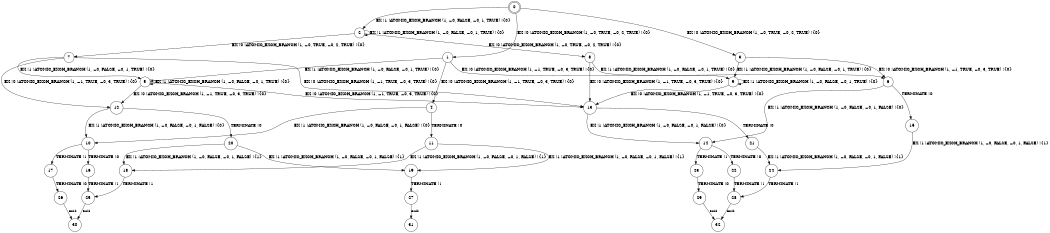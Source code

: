 digraph BCG {
size = "7, 10.5";
center = TRUE;
node [shape = circle];
0 [peripheries = 2];
0 -> 1 [label = "EX !0 !ATOMIC_EXCH_BRANCH (1, +0, TRUE, +0, 2, TRUE) !{0}"];
0 -> 2 [label = "EX !1 !ATOMIC_EXCH_BRANCH (1, +0, FALSE, +0, 1, TRUE) !{0}"];
0 -> 3 [label = "EX !0 !ATOMIC_EXCH_BRANCH (1, +0, TRUE, +0, 2, TRUE) !{0}"];
1 -> 4 [label = "EX !0 !ATOMIC_EXCH_BRANCH (1, +1, TRUE, +0, 3, TRUE) !{0}"];
1 -> 5 [label = "EX !1 !ATOMIC_EXCH_BRANCH (1, +0, FALSE, +0, 1, TRUE) !{0}"];
1 -> 6 [label = "EX !0 !ATOMIC_EXCH_BRANCH (1, +1, TRUE, +0, 3, TRUE) !{0}"];
2 -> 2 [label = "EX !1 !ATOMIC_EXCH_BRANCH (1, +0, FALSE, +0, 1, TRUE) !{0}"];
2 -> 7 [label = "EX !0 !ATOMIC_EXCH_BRANCH (1, +0, TRUE, +0, 2, TRUE) !{0}"];
2 -> 8 [label = "EX !0 !ATOMIC_EXCH_BRANCH (1, +0, TRUE, +0, 2, TRUE) !{0}"];
3 -> 9 [label = "EX !1 !ATOMIC_EXCH_BRANCH (1, +0, FALSE, +0, 1, TRUE) !{0}"];
3 -> 6 [label = "EX !0 !ATOMIC_EXCH_BRANCH (1, +1, TRUE, +0, 3, TRUE) !{0}"];
4 -> 10 [label = "EX !1 !ATOMIC_EXCH_BRANCH (1, +0, FALSE, +0, 1, FALSE) !{0}"];
4 -> 11 [label = "TERMINATE !0"];
5 -> 12 [label = "EX !0 !ATOMIC_EXCH_BRANCH (1, +1, TRUE, +0, 3, TRUE) !{0}"];
5 -> 5 [label = "EX !1 !ATOMIC_EXCH_BRANCH (1, +0, FALSE, +0, 1, TRUE) !{0}"];
5 -> 13 [label = "EX !0 !ATOMIC_EXCH_BRANCH (1, +1, TRUE, +0, 3, TRUE) !{0}"];
6 -> 14 [label = "EX !1 !ATOMIC_EXCH_BRANCH (1, +0, FALSE, +0, 1, FALSE) !{0}"];
6 -> 15 [label = "TERMINATE !0"];
7 -> 12 [label = "EX !0 !ATOMIC_EXCH_BRANCH (1, +1, TRUE, +0, 3, TRUE) !{0}"];
7 -> 5 [label = "EX !1 !ATOMIC_EXCH_BRANCH (1, +0, FALSE, +0, 1, TRUE) !{0}"];
7 -> 13 [label = "EX !0 !ATOMIC_EXCH_BRANCH (1, +1, TRUE, +0, 3, TRUE) !{0}"];
8 -> 9 [label = "EX !1 !ATOMIC_EXCH_BRANCH (1, +0, FALSE, +0, 1, TRUE) !{0}"];
8 -> 13 [label = "EX !0 !ATOMIC_EXCH_BRANCH (1, +1, TRUE, +0, 3, TRUE) !{0}"];
9 -> 9 [label = "EX !1 !ATOMIC_EXCH_BRANCH (1, +0, FALSE, +0, 1, TRUE) !{0}"];
9 -> 13 [label = "EX !0 !ATOMIC_EXCH_BRANCH (1, +1, TRUE, +0, 3, TRUE) !{0}"];
10 -> 16 [label = "TERMINATE !0"];
10 -> 17 [label = "TERMINATE !1"];
11 -> 18 [label = "EX !1 !ATOMIC_EXCH_BRANCH (1, +0, FALSE, +0, 1, FALSE) !{1}"];
11 -> 19 [label = "EX !1 !ATOMIC_EXCH_BRANCH (1, +0, FALSE, +0, 1, FALSE) !{1}"];
12 -> 10 [label = "EX !1 !ATOMIC_EXCH_BRANCH (1, +0, FALSE, +0, 1, FALSE) !{0}"];
12 -> 20 [label = "TERMINATE !0"];
13 -> 14 [label = "EX !1 !ATOMIC_EXCH_BRANCH (1, +0, FALSE, +0, 1, FALSE) !{0}"];
13 -> 21 [label = "TERMINATE !0"];
14 -> 22 [label = "TERMINATE !0"];
14 -> 23 [label = "TERMINATE !1"];
15 -> 24 [label = "EX !1 !ATOMIC_EXCH_BRANCH (1, +0, FALSE, +0, 1, FALSE) !{1}"];
16 -> 25 [label = "TERMINATE !1"];
17 -> 26 [label = "TERMINATE !0"];
18 -> 25 [label = "TERMINATE !1"];
19 -> 27 [label = "TERMINATE !1"];
20 -> 18 [label = "EX !1 !ATOMIC_EXCH_BRANCH (1, +0, FALSE, +0, 1, FALSE) !{1}"];
20 -> 19 [label = "EX !1 !ATOMIC_EXCH_BRANCH (1, +0, FALSE, +0, 1, FALSE) !{1}"];
21 -> 24 [label = "EX !1 !ATOMIC_EXCH_BRANCH (1, +0, FALSE, +0, 1, FALSE) !{1}"];
22 -> 28 [label = "TERMINATE !1"];
23 -> 29 [label = "TERMINATE !0"];
24 -> 28 [label = "TERMINATE !1"];
25 -> 30 [label = "exit"];
26 -> 30 [label = "exit"];
27 -> 31 [label = "exit"];
28 -> 32 [label = "exit"];
29 -> 32 [label = "exit"];
}
